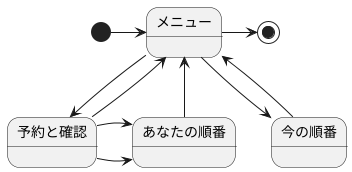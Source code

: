 @startuml 診療予約システム

' left to right direction
[*] -right-> メニュー
予約と確認 <-down- メニュー
予約と確認 -down-> メニュー
予約と確認 -right-> あなたの順番
予約と確認 -right-> あなたの順番
あなたの順番 -down-> メニュー
メニュー -down-> 今の順番
メニュー <-down- 今の順番

メニュー -right-> [*]

@enduml